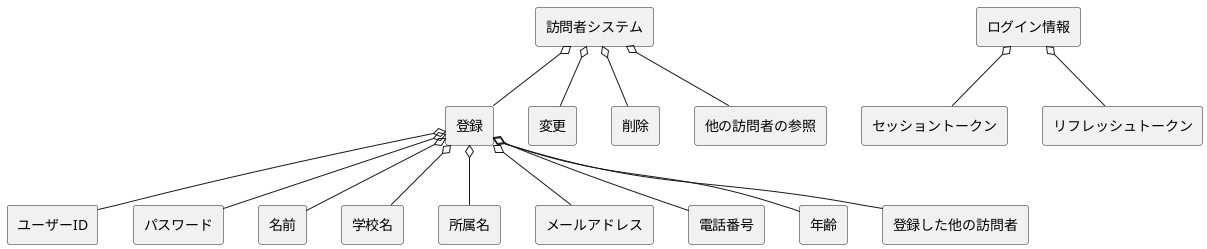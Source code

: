 @startuml 訪問者システムドメインモデル図
skinparam componentStyle rectangle

[訪問者システム] o-- [登録]
[訪問者システム] o-- [変更]
[訪問者システム] o-- [削除]
[訪問者システム] o-- [他の訪問者の参照]



[登録] o-- [ユーザーID]
[登録] o-- [パスワード]
[登録] o-- [名前]
[登録] o-- [学校名]
[登録] o-- [所属名]
[登録] o-- [メールアドレス]
[登録] o-- [電話番号]
[登録] o-- [年齢]
[登録] o-- [登録した他の訪問者]

[ログイン情報] o-- [セッショントークン]
[ログイン情報] o-- [リフレッシュトークン]

@enduml